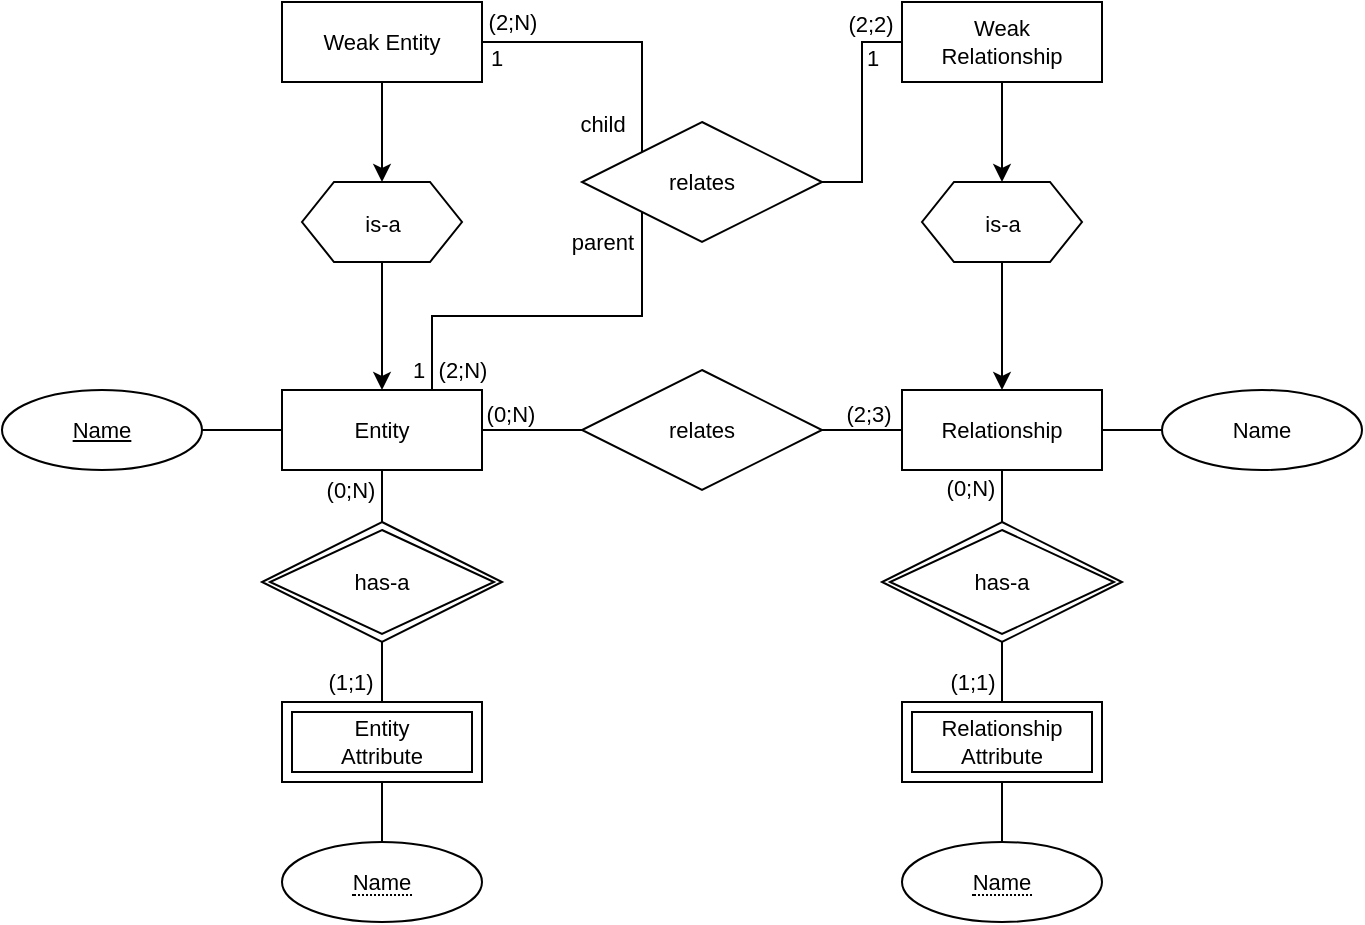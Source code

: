 <mxfile version="24.7.8">
  <diagram name="Page-1" id="NITHBxLTsyJbevcoiba9">
    <mxGraphModel dx="973" dy="706" grid="1" gridSize="10" guides="1" tooltips="1" connect="1" arrows="1" fold="1" page="1" pageScale="1" pageWidth="1169" pageHeight="827" math="0" shadow="0">
      <root>
        <mxCell id="0" />
        <mxCell id="1" parent="0" />
        <mxCell id="TjNBLpF80gWRh0tE66V6-40" style="edgeStyle=orthogonalEdgeStyle;shape=connector;rounded=0;orthogonalLoop=1;jettySize=auto;html=1;strokeColor=default;align=center;verticalAlign=middle;fontFamily=Helvetica;fontSize=11;fontColor=default;labelBackgroundColor=default;endArrow=none;endFill=0;" edge="1" parent="1" source="TjNBLpF80gWRh0tE66V6-8" target="TjNBLpF80gWRh0tE66V6-47">
          <mxGeometry relative="1" as="geometry">
            <mxPoint x="400" y="480" as="targetPoint" />
          </mxGeometry>
        </mxCell>
        <mxCell id="TjNBLpF80gWRh0tE66V6-69" value="(0;N)" style="edgeLabel;html=1;align=center;verticalAlign=middle;resizable=0;points=[];fontFamily=Helvetica;fontSize=11;fontColor=default;labelBackgroundColor=default;" vertex="1" connectable="0" parent="TjNBLpF80gWRh0tE66V6-40">
          <mxGeometry x="0.119" y="-1" relative="1" as="geometry">
            <mxPoint x="-17" as="offset" />
          </mxGeometry>
        </mxCell>
        <mxCell id="TjNBLpF80gWRh0tE66V6-62" style="edgeStyle=orthogonalEdgeStyle;shape=connector;rounded=0;orthogonalLoop=1;jettySize=auto;html=1;exitX=0.75;exitY=0;exitDx=0;exitDy=0;entryX=0;entryY=1;entryDx=0;entryDy=0;strokeColor=default;align=center;verticalAlign=middle;fontFamily=Helvetica;fontSize=11;fontColor=default;labelBackgroundColor=default;endArrow=none;endFill=0;" edge="1" parent="1" source="TjNBLpF80gWRh0tE66V6-8" target="TjNBLpF80gWRh0tE66V6-58">
          <mxGeometry relative="1" as="geometry" />
        </mxCell>
        <mxCell id="TjNBLpF80gWRh0tE66V6-64" value="parent" style="edgeLabel;html=1;align=center;verticalAlign=middle;resizable=0;points=[];fontFamily=Helvetica;fontSize=11;fontColor=default;labelBackgroundColor=default;" vertex="1" connectable="0" parent="TjNBLpF80gWRh0tE66V6-62">
          <mxGeometry x="0.825" relative="1" as="geometry">
            <mxPoint x="-20" y="-2" as="offset" />
          </mxGeometry>
        </mxCell>
        <mxCell id="TjNBLpF80gWRh0tE66V6-74" value="1" style="edgeLabel;html=1;align=center;verticalAlign=middle;resizable=0;points=[];fontFamily=Helvetica;fontSize=11;fontColor=default;labelBackgroundColor=default;" vertex="1" connectable="0" parent="TjNBLpF80gWRh0tE66V6-62">
          <mxGeometry x="-0.89" y="-1" relative="1" as="geometry">
            <mxPoint x="-8" as="offset" />
          </mxGeometry>
        </mxCell>
        <mxCell id="TjNBLpF80gWRh0tE66V6-77" value="(2;N)" style="edgeLabel;html=1;align=center;verticalAlign=middle;resizable=0;points=[];fontFamily=Helvetica;fontSize=11;fontColor=default;labelBackgroundColor=default;" vertex="1" connectable="0" parent="TjNBLpF80gWRh0tE66V6-62">
          <mxGeometry x="-0.925" y="1" relative="1" as="geometry">
            <mxPoint x="16" y="-3" as="offset" />
          </mxGeometry>
        </mxCell>
        <mxCell id="TjNBLpF80gWRh0tE66V6-89" value="" style="edgeStyle=orthogonalEdgeStyle;shape=connector;rounded=0;orthogonalLoop=1;jettySize=auto;html=1;strokeColor=default;align=center;verticalAlign=middle;fontFamily=Helvetica;fontSize=11;fontColor=default;labelBackgroundColor=default;endArrow=none;endFill=0;" edge="1" parent="1" source="TjNBLpF80gWRh0tE66V6-8" target="TjNBLpF80gWRh0tE66V6-88">
          <mxGeometry relative="1" as="geometry" />
        </mxCell>
        <mxCell id="TjNBLpF80gWRh0tE66V6-8" value="Entity" style="whiteSpace=wrap;html=1;align=center;fontFamily=Helvetica;fontSize=11;fontColor=default;labelBackgroundColor=default;" vertex="1" parent="1">
          <mxGeometry x="350" y="414" width="100" height="40" as="geometry" />
        </mxCell>
        <mxCell id="TjNBLpF80gWRh0tE66V6-9" value="" style="group" vertex="1" connectable="0" parent="1">
          <mxGeometry x="360" y="310" width="80" height="40" as="geometry" />
        </mxCell>
        <mxCell id="TjNBLpF80gWRh0tE66V6-3" value="" style="verticalLabelPosition=bottom;verticalAlign=top;html=1;shape=hexagon;perimeter=hexagonPerimeter2;arcSize=6;size=0.2;fontFamily=Helvetica;fontSize=11;fontColor=default;labelBackgroundColor=default;" vertex="1" parent="TjNBLpF80gWRh0tE66V6-9">
          <mxGeometry width="80" height="40" as="geometry" />
        </mxCell>
        <mxCell id="TjNBLpF80gWRh0tE66V6-4" value="&lt;font style=&quot;font-size: 11px;&quot;&gt;is-a&lt;/font&gt;" style="text;html=1;align=center;verticalAlign=middle;resizable=0;points=[];autosize=1;strokeColor=none;fillColor=none;fontFamily=Helvetica;fontSize=13;fontColor=default;labelBackgroundColor=default;" vertex="1" parent="TjNBLpF80gWRh0tE66V6-9">
          <mxGeometry x="20" y="5" width="40" height="30" as="geometry" />
        </mxCell>
        <mxCell id="TjNBLpF80gWRh0tE66V6-21" style="edgeStyle=orthogonalEdgeStyle;shape=connector;rounded=0;orthogonalLoop=1;jettySize=auto;html=1;entryX=0.5;entryY=0;entryDx=0;entryDy=0;strokeColor=default;align=center;verticalAlign=middle;fontFamily=Helvetica;fontSize=11;fontColor=default;labelBackgroundColor=default;endArrow=classic;endFill=1;" edge="1" parent="1" source="TjNBLpF80gWRh0tE66V6-10" target="TjNBLpF80gWRh0tE66V6-3">
          <mxGeometry relative="1" as="geometry" />
        </mxCell>
        <mxCell id="TjNBLpF80gWRh0tE66V6-60" style="edgeStyle=orthogonalEdgeStyle;shape=connector;rounded=0;orthogonalLoop=1;jettySize=auto;html=1;entryX=0;entryY=0;entryDx=0;entryDy=0;strokeColor=default;align=center;verticalAlign=middle;fontFamily=Helvetica;fontSize=11;fontColor=default;labelBackgroundColor=default;endArrow=none;endFill=0;" edge="1" parent="1" source="TjNBLpF80gWRh0tE66V6-10" target="TjNBLpF80gWRh0tE66V6-58">
          <mxGeometry relative="1" as="geometry" />
        </mxCell>
        <mxCell id="TjNBLpF80gWRh0tE66V6-63" value="child" style="edgeLabel;html=1;align=center;verticalAlign=middle;resizable=0;points=[];fontFamily=Helvetica;fontSize=11;fontColor=default;labelBackgroundColor=default;" vertex="1" connectable="0" parent="TjNBLpF80gWRh0tE66V6-60">
          <mxGeometry x="0.604" y="1" relative="1" as="geometry">
            <mxPoint x="-21" y="12" as="offset" />
          </mxGeometry>
        </mxCell>
        <mxCell id="TjNBLpF80gWRh0tE66V6-73" value="1" style="edgeLabel;html=1;align=center;verticalAlign=middle;resizable=0;points=[];fontFamily=Helvetica;fontSize=11;fontColor=default;labelBackgroundColor=default;" vertex="1" connectable="0" parent="TjNBLpF80gWRh0tE66V6-60">
          <mxGeometry x="-0.855" y="1" relative="1" as="geometry">
            <mxPoint x="-3" y="9" as="offset" />
          </mxGeometry>
        </mxCell>
        <mxCell id="TjNBLpF80gWRh0tE66V6-78" value="(2;N)" style="edgeLabel;html=1;align=center;verticalAlign=middle;resizable=0;points=[];fontFamily=Helvetica;fontSize=11;fontColor=default;labelBackgroundColor=default;" vertex="1" connectable="0" parent="TjNBLpF80gWRh0tE66V6-60">
          <mxGeometry x="-0.859" y="1" relative="1" as="geometry">
            <mxPoint x="5" y="-9" as="offset" />
          </mxGeometry>
        </mxCell>
        <mxCell id="TjNBLpF80gWRh0tE66V6-10" value="Weak Entity" style="whiteSpace=wrap;html=1;align=center;fontFamily=Helvetica;fontSize=11;fontColor=default;labelBackgroundColor=default;" vertex="1" parent="1">
          <mxGeometry x="350" y="220" width="100" height="40" as="geometry" />
        </mxCell>
        <mxCell id="TjNBLpF80gWRh0tE66V6-29" style="edgeStyle=orthogonalEdgeStyle;shape=connector;rounded=0;orthogonalLoop=1;jettySize=auto;html=1;entryX=1;entryY=0.5;entryDx=0;entryDy=0;strokeColor=default;align=center;verticalAlign=middle;fontFamily=Helvetica;fontSize=11;fontColor=default;labelBackgroundColor=default;endArrow=none;endFill=0;" edge="1" parent="1" source="TjNBLpF80gWRh0tE66V6-16" target="TjNBLpF80gWRh0tE66V6-28">
          <mxGeometry relative="1" as="geometry" />
        </mxCell>
        <mxCell id="TjNBLpF80gWRh0tE66V6-32" value="(2;3)" style="edgeLabel;html=1;align=center;verticalAlign=middle;resizable=0;points=[];fontFamily=Helvetica;fontSize=11;fontColor=default;labelBackgroundColor=default;" vertex="1" connectable="0" parent="TjNBLpF80gWRh0tE66V6-29">
          <mxGeometry x="-0.125" y="-1" relative="1" as="geometry">
            <mxPoint y="-7" as="offset" />
          </mxGeometry>
        </mxCell>
        <mxCell id="TjNBLpF80gWRh0tE66V6-44" style="edgeStyle=orthogonalEdgeStyle;shape=connector;rounded=0;orthogonalLoop=1;jettySize=auto;html=1;entryX=0.5;entryY=0;entryDx=0;entryDy=0;strokeColor=default;align=center;verticalAlign=middle;fontFamily=Helvetica;fontSize=11;fontColor=default;labelBackgroundColor=default;endArrow=none;endFill=0;" edge="1" parent="1" source="TjNBLpF80gWRh0tE66V6-16" target="TjNBLpF80gWRh0tE66V6-52">
          <mxGeometry relative="1" as="geometry">
            <mxPoint x="710" y="480" as="targetPoint" />
          </mxGeometry>
        </mxCell>
        <mxCell id="TjNBLpF80gWRh0tE66V6-71" value="(0;N)" style="edgeLabel;html=1;align=center;verticalAlign=middle;resizable=0;points=[];fontFamily=Helvetica;fontSize=11;fontColor=default;labelBackgroundColor=default;" vertex="1" connectable="0" parent="TjNBLpF80gWRh0tE66V6-44">
          <mxGeometry x="0.222" y="1" relative="1" as="geometry">
            <mxPoint x="-15" y="2" as="offset" />
          </mxGeometry>
        </mxCell>
        <mxCell id="TjNBLpF80gWRh0tE66V6-94" value="" style="edgeStyle=orthogonalEdgeStyle;shape=connector;rounded=0;orthogonalLoop=1;jettySize=auto;html=1;strokeColor=default;align=center;verticalAlign=middle;fontFamily=Helvetica;fontSize=11;fontColor=default;labelBackgroundColor=default;endArrow=none;endFill=0;" edge="1" parent="1" source="TjNBLpF80gWRh0tE66V6-16" target="TjNBLpF80gWRh0tE66V6-93">
          <mxGeometry relative="1" as="geometry" />
        </mxCell>
        <mxCell id="TjNBLpF80gWRh0tE66V6-16" value="Relationship" style="whiteSpace=wrap;html=1;align=center;fontFamily=Helvetica;fontSize=11;fontColor=default;labelBackgroundColor=default;" vertex="1" parent="1">
          <mxGeometry x="660" y="414" width="100" height="40" as="geometry" />
        </mxCell>
        <mxCell id="TjNBLpF80gWRh0tE66V6-17" value="" style="group" vertex="1" connectable="0" parent="1">
          <mxGeometry x="670" y="310" width="80" height="40" as="geometry" />
        </mxCell>
        <mxCell id="TjNBLpF80gWRh0tE66V6-18" value="" style="verticalLabelPosition=bottom;verticalAlign=top;html=1;shape=hexagon;perimeter=hexagonPerimeter2;arcSize=6;size=0.2;fontFamily=Helvetica;fontSize=11;fontColor=default;labelBackgroundColor=default;" vertex="1" parent="TjNBLpF80gWRh0tE66V6-17">
          <mxGeometry width="80" height="40" as="geometry" />
        </mxCell>
        <mxCell id="TjNBLpF80gWRh0tE66V6-19" value="&lt;font style=&quot;font-size: 11px;&quot;&gt;is-a&lt;/font&gt;" style="text;html=1;align=center;verticalAlign=middle;resizable=0;points=[];autosize=1;strokeColor=none;fillColor=none;fontFamily=Helvetica;fontSize=13;fontColor=default;labelBackgroundColor=default;" vertex="1" parent="TjNBLpF80gWRh0tE66V6-17">
          <mxGeometry x="20" y="5" width="40" height="30" as="geometry" />
        </mxCell>
        <mxCell id="TjNBLpF80gWRh0tE66V6-27" style="edgeStyle=orthogonalEdgeStyle;shape=connector;rounded=0;orthogonalLoop=1;jettySize=auto;html=1;exitX=0.5;exitY=1;exitDx=0;exitDy=0;entryX=0.5;entryY=0;entryDx=0;entryDy=0;strokeColor=default;align=center;verticalAlign=middle;fontFamily=Helvetica;fontSize=11;fontColor=default;labelBackgroundColor=default;endArrow=classic;endFill=1;" edge="1" parent="1" source="TjNBLpF80gWRh0tE66V6-20" target="TjNBLpF80gWRh0tE66V6-18">
          <mxGeometry relative="1" as="geometry" />
        </mxCell>
        <mxCell id="TjNBLpF80gWRh0tE66V6-20" value="Weak&lt;div&gt;Relationship&lt;/div&gt;" style="whiteSpace=wrap;html=1;align=center;fontFamily=Helvetica;fontSize=11;fontColor=default;labelBackgroundColor=default;" vertex="1" parent="1">
          <mxGeometry x="660" y="220" width="100" height="40" as="geometry" />
        </mxCell>
        <mxCell id="TjNBLpF80gWRh0tE66V6-25" style="edgeStyle=orthogonalEdgeStyle;shape=connector;rounded=0;orthogonalLoop=1;jettySize=auto;html=1;exitX=0.5;exitY=1;exitDx=0;exitDy=0;entryX=0.5;entryY=0;entryDx=0;entryDy=0;strokeColor=default;align=center;verticalAlign=middle;fontFamily=Helvetica;fontSize=11;fontColor=default;labelBackgroundColor=default;endArrow=classic;endFill=1;" edge="1" parent="1" source="TjNBLpF80gWRh0tE66V6-18" target="TjNBLpF80gWRh0tE66V6-16">
          <mxGeometry relative="1" as="geometry" />
        </mxCell>
        <mxCell id="TjNBLpF80gWRh0tE66V6-26" style="edgeStyle=orthogonalEdgeStyle;shape=connector;rounded=0;orthogonalLoop=1;jettySize=auto;html=1;exitX=0.5;exitY=1;exitDx=0;exitDy=0;entryX=0.5;entryY=0;entryDx=0;entryDy=0;strokeColor=default;align=center;verticalAlign=middle;fontFamily=Helvetica;fontSize=11;fontColor=default;labelBackgroundColor=default;endArrow=classic;endFill=1;" edge="1" parent="1" source="TjNBLpF80gWRh0tE66V6-3" target="TjNBLpF80gWRh0tE66V6-8">
          <mxGeometry relative="1" as="geometry" />
        </mxCell>
        <mxCell id="TjNBLpF80gWRh0tE66V6-30" style="edgeStyle=orthogonalEdgeStyle;shape=connector;rounded=0;orthogonalLoop=1;jettySize=auto;html=1;entryX=1;entryY=0.5;entryDx=0;entryDy=0;strokeColor=default;align=center;verticalAlign=middle;fontFamily=Helvetica;fontSize=11;fontColor=default;labelBackgroundColor=default;endArrow=none;endFill=0;" edge="1" parent="1" source="TjNBLpF80gWRh0tE66V6-28" target="TjNBLpF80gWRh0tE66V6-8">
          <mxGeometry relative="1" as="geometry" />
        </mxCell>
        <mxCell id="TjNBLpF80gWRh0tE66V6-33" value="(0;N)" style="edgeLabel;html=1;align=center;verticalAlign=middle;resizable=0;points=[];fontFamily=Helvetica;fontSize=11;fontColor=default;labelBackgroundColor=default;" vertex="1" connectable="0" parent="TjNBLpF80gWRh0tE66V6-30">
          <mxGeometry x="0.66" y="-1" relative="1" as="geometry">
            <mxPoint x="5" y="-7" as="offset" />
          </mxGeometry>
        </mxCell>
        <mxCell id="TjNBLpF80gWRh0tE66V6-28" value="relates" style="shape=rhombus;perimeter=rhombusPerimeter;whiteSpace=wrap;html=1;align=center;fontFamily=Helvetica;fontSize=11;fontColor=default;labelBackgroundColor=default;" vertex="1" parent="1">
          <mxGeometry x="500" y="404" width="120" height="60" as="geometry" />
        </mxCell>
        <mxCell id="TjNBLpF80gWRh0tE66V6-49" style="edgeStyle=orthogonalEdgeStyle;shape=connector;rounded=0;orthogonalLoop=1;jettySize=auto;html=1;entryX=0.5;entryY=1;entryDx=0;entryDy=0;strokeColor=default;align=center;verticalAlign=middle;fontFamily=Helvetica;fontSize=11;fontColor=default;labelBackgroundColor=default;endArrow=none;endFill=0;exitX=0.5;exitY=0;exitDx=0;exitDy=0;" edge="1" parent="1" source="TjNBLpF80gWRh0tE66V6-50" target="TjNBLpF80gWRh0tE66V6-47">
          <mxGeometry relative="1" as="geometry">
            <mxPoint x="400" y="570" as="sourcePoint" />
          </mxGeometry>
        </mxCell>
        <mxCell id="TjNBLpF80gWRh0tE66V6-70" value="(1;1)" style="edgeLabel;html=1;align=center;verticalAlign=middle;resizable=0;points=[];fontFamily=Helvetica;fontSize=11;fontColor=default;labelBackgroundColor=default;" vertex="1" connectable="0" parent="TjNBLpF80gWRh0tE66V6-49">
          <mxGeometry x="-0.535" relative="1" as="geometry">
            <mxPoint x="-16" y="-3" as="offset" />
          </mxGeometry>
        </mxCell>
        <mxCell id="TjNBLpF80gWRh0tE66V6-47" value="has-a" style="shape=rhombus;double=1;perimeter=rhombusPerimeter;whiteSpace=wrap;html=1;align=center;fontFamily=Helvetica;fontSize=11;fontColor=default;labelBackgroundColor=default;" vertex="1" parent="1">
          <mxGeometry x="340" y="480" width="120" height="60" as="geometry" />
        </mxCell>
        <mxCell id="TjNBLpF80gWRh0tE66V6-80" style="edgeStyle=orthogonalEdgeStyle;shape=connector;rounded=0;orthogonalLoop=1;jettySize=auto;html=1;entryX=0.5;entryY=0;entryDx=0;entryDy=0;strokeColor=default;align=center;verticalAlign=middle;fontFamily=Helvetica;fontSize=11;fontColor=default;labelBackgroundColor=default;endArrow=none;endFill=0;" edge="1" parent="1" source="TjNBLpF80gWRh0tE66V6-50" target="TjNBLpF80gWRh0tE66V6-79">
          <mxGeometry relative="1" as="geometry" />
        </mxCell>
        <mxCell id="TjNBLpF80gWRh0tE66V6-50" value="Entity&lt;div&gt;Attribute&lt;/div&gt;" style="shape=ext;margin=3;double=1;whiteSpace=wrap;html=1;align=center;fontFamily=Helvetica;fontSize=11;fontColor=default;labelBackgroundColor=default;" vertex="1" parent="1">
          <mxGeometry x="350" y="570" width="100" height="40" as="geometry" />
        </mxCell>
        <mxCell id="TjNBLpF80gWRh0tE66V6-51" style="edgeStyle=orthogonalEdgeStyle;shape=connector;rounded=0;orthogonalLoop=1;jettySize=auto;html=1;entryX=0.5;entryY=1;entryDx=0;entryDy=0;strokeColor=default;align=center;verticalAlign=middle;fontFamily=Helvetica;fontSize=11;fontColor=default;labelBackgroundColor=default;endArrow=none;endFill=0;exitX=0.5;exitY=0;exitDx=0;exitDy=0;" edge="1" parent="1" source="TjNBLpF80gWRh0tE66V6-53" target="TjNBLpF80gWRh0tE66V6-52">
          <mxGeometry relative="1" as="geometry">
            <mxPoint x="710" y="570" as="sourcePoint" />
          </mxGeometry>
        </mxCell>
        <mxCell id="TjNBLpF80gWRh0tE66V6-72" value="(1;1)" style="edgeLabel;html=1;align=center;verticalAlign=middle;resizable=0;points=[];fontFamily=Helvetica;fontSize=11;fontColor=default;labelBackgroundColor=default;" vertex="1" connectable="0" parent="TjNBLpF80gWRh0tE66V6-51">
          <mxGeometry x="-0.387" y="-1" relative="1" as="geometry">
            <mxPoint x="-16" y="-1" as="offset" />
          </mxGeometry>
        </mxCell>
        <mxCell id="TjNBLpF80gWRh0tE66V6-52" value="has-a" style="shape=rhombus;double=1;perimeter=rhombusPerimeter;whiteSpace=wrap;html=1;align=center;fontFamily=Helvetica;fontSize=11;fontColor=default;labelBackgroundColor=default;" vertex="1" parent="1">
          <mxGeometry x="650" y="480" width="120" height="60" as="geometry" />
        </mxCell>
        <mxCell id="TjNBLpF80gWRh0tE66V6-82" value="" style="edgeStyle=orthogonalEdgeStyle;shape=connector;rounded=0;orthogonalLoop=1;jettySize=auto;html=1;strokeColor=default;align=center;verticalAlign=middle;fontFamily=Helvetica;fontSize=11;fontColor=default;labelBackgroundColor=default;endArrow=none;endFill=0;" edge="1" parent="1" source="TjNBLpF80gWRh0tE66V6-53" target="TjNBLpF80gWRh0tE66V6-81">
          <mxGeometry relative="1" as="geometry" />
        </mxCell>
        <mxCell id="TjNBLpF80gWRh0tE66V6-53" value="&lt;div&gt;Relationship&lt;/div&gt;&lt;div&gt;Attribute&lt;/div&gt;" style="shape=ext;margin=3;double=1;whiteSpace=wrap;html=1;align=center;fontFamily=Helvetica;fontSize=11;fontColor=default;labelBackgroundColor=default;" vertex="1" parent="1">
          <mxGeometry x="660" y="570" width="100" height="40" as="geometry" />
        </mxCell>
        <mxCell id="TjNBLpF80gWRh0tE66V6-54" style="edgeStyle=orthogonalEdgeStyle;shape=connector;rounded=0;orthogonalLoop=1;jettySize=auto;html=1;entryX=1;entryY=0.5;entryDx=0;entryDy=0;strokeColor=default;align=center;verticalAlign=middle;fontFamily=Helvetica;fontSize=11;fontColor=default;labelBackgroundColor=default;endArrow=none;endFill=0;exitX=0;exitY=0.5;exitDx=0;exitDy=0;" edge="1" parent="1" target="TjNBLpF80gWRh0tE66V6-58" source="TjNBLpF80gWRh0tE66V6-20">
          <mxGeometry relative="1" as="geometry">
            <mxPoint x="660" y="240" as="sourcePoint" />
          </mxGeometry>
        </mxCell>
        <mxCell id="TjNBLpF80gWRh0tE66V6-75" value="1" style="edgeLabel;html=1;align=center;verticalAlign=middle;resizable=0;points=[];fontFamily=Helvetica;fontSize=11;fontColor=default;labelBackgroundColor=default;" vertex="1" connectable="0" parent="TjNBLpF80gWRh0tE66V6-54">
          <mxGeometry x="-0.721" relative="1" as="geometry">
            <mxPoint y="8" as="offset" />
          </mxGeometry>
        </mxCell>
        <mxCell id="TjNBLpF80gWRh0tE66V6-76" value="(2;2)" style="edgeLabel;html=1;align=center;verticalAlign=middle;resizable=0;points=[];fontFamily=Helvetica;fontSize=11;fontColor=default;labelBackgroundColor=default;" vertex="1" connectable="0" parent="TjNBLpF80gWRh0tE66V6-54">
          <mxGeometry x="-0.707" y="-1" relative="1" as="geometry">
            <mxPoint y="-8" as="offset" />
          </mxGeometry>
        </mxCell>
        <mxCell id="TjNBLpF80gWRh0tE66V6-58" value="relates" style="shape=rhombus;perimeter=rhombusPerimeter;whiteSpace=wrap;html=1;align=center;fontFamily=Helvetica;fontSize=11;fontColor=default;labelBackgroundColor=default;" vertex="1" parent="1">
          <mxGeometry x="500" y="280" width="120" height="60" as="geometry" />
        </mxCell>
        <mxCell id="TjNBLpF80gWRh0tE66V6-79" value="&lt;span style=&quot;border-bottom: 1px dotted&quot;&gt;Name&lt;/span&gt;" style="ellipse;whiteSpace=wrap;html=1;align=center;fontFamily=Helvetica;fontSize=11;fontColor=default;labelBackgroundColor=default;" vertex="1" parent="1">
          <mxGeometry x="350" y="640" width="100" height="40" as="geometry" />
        </mxCell>
        <mxCell id="TjNBLpF80gWRh0tE66V6-81" value="&lt;span style=&quot;border-bottom: 1px dotted&quot;&gt;Name&lt;/span&gt;" style="ellipse;whiteSpace=wrap;html=1;align=center;fontFamily=Helvetica;fontSize=11;fontColor=default;labelBackgroundColor=default;" vertex="1" parent="1">
          <mxGeometry x="660" y="640" width="100" height="40" as="geometry" />
        </mxCell>
        <mxCell id="TjNBLpF80gWRh0tE66V6-88" value="Name" style="ellipse;whiteSpace=wrap;html=1;align=center;fontStyle=4;fontFamily=Helvetica;fontSize=11;fontColor=default;labelBackgroundColor=default;" vertex="1" parent="1">
          <mxGeometry x="210" y="414" width="100" height="40" as="geometry" />
        </mxCell>
        <mxCell id="TjNBLpF80gWRh0tE66V6-93" value="Name" style="ellipse;whiteSpace=wrap;html=1;align=center;fontFamily=Helvetica;fontSize=11;fontColor=default;labelBackgroundColor=default;" vertex="1" parent="1">
          <mxGeometry x="790" y="414" width="100" height="40" as="geometry" />
        </mxCell>
      </root>
    </mxGraphModel>
  </diagram>
</mxfile>
